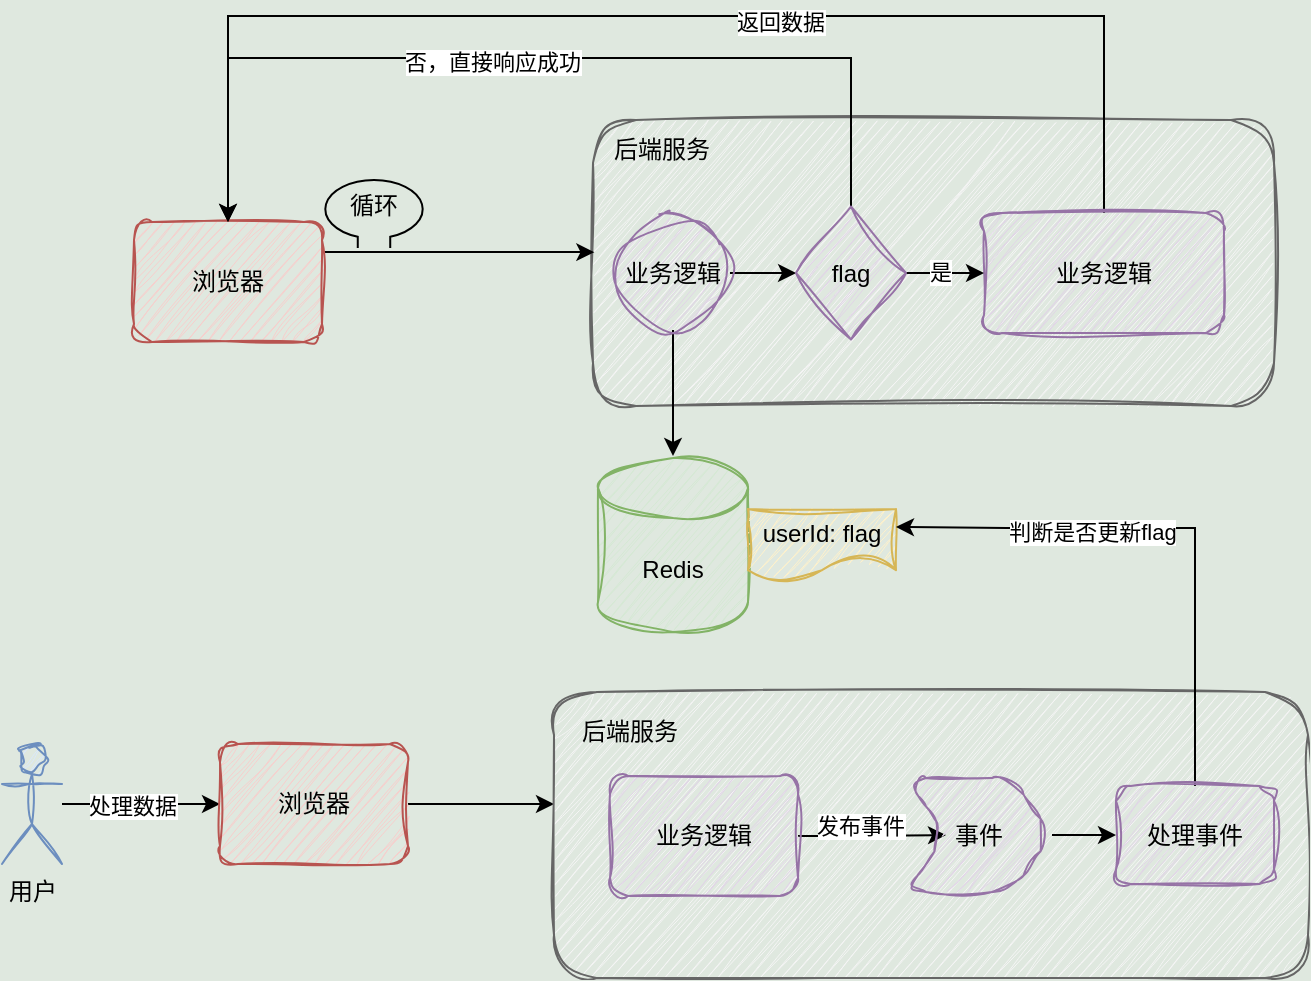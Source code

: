 <mxfile version="24.0.0" type="github">
  <diagram name="第 1 页" id="rKr3Fed1kXl4g8ZNvlNc">
    <mxGraphModel dx="1176" dy="903" grid="0" gridSize="10" guides="1" tooltips="1" connect="1" arrows="1" fold="1" page="1" pageScale="1" pageWidth="827" pageHeight="1169" background="#DFE8DF" math="0" shadow="0">
      <root>
        <mxCell id="0" />
        <mxCell id="1" parent="0" />
        <mxCell id="wEfYcGbgAaQc5KV3uUmz-11" value="" style="rounded=1;whiteSpace=wrap;html=1;fillColor=#f5f5f5;fontColor=#333333;strokeColor=#666666;sketch=1;curveFitting=1;jiggle=2;" vertex="1" parent="1">
          <mxGeometry x="399.5" y="238" width="340.5" height="143" as="geometry" />
        </mxCell>
        <mxCell id="wEfYcGbgAaQc5KV3uUmz-30" style="edgeStyle=orthogonalEdgeStyle;rounded=0;orthogonalLoop=1;jettySize=auto;html=1;entryX=0;entryY=0.5;entryDx=0;entryDy=0;" edge="1" parent="1" source="wEfYcGbgAaQc5KV3uUmz-1" target="wEfYcGbgAaQc5KV3uUmz-29">
          <mxGeometry relative="1" as="geometry" />
        </mxCell>
        <mxCell id="wEfYcGbgAaQc5KV3uUmz-33" value="处理数据" style="edgeLabel;html=1;align=center;verticalAlign=middle;resizable=0;points=[];" vertex="1" connectable="0" parent="wEfYcGbgAaQc5KV3uUmz-30">
          <mxGeometry x="-0.128" y="-1" relative="1" as="geometry">
            <mxPoint as="offset" />
          </mxGeometry>
        </mxCell>
        <mxCell id="wEfYcGbgAaQc5KV3uUmz-1" value="用户" style="shape=umlActor;verticalLabelPosition=bottom;verticalAlign=top;html=1;outlineConnect=0;fillColor=#dae8fc;strokeColor=#6c8ebf;sketch=1;curveFitting=1;jiggle=2;" vertex="1" parent="1">
          <mxGeometry x="104" y="550" width="30" height="60" as="geometry" />
        </mxCell>
        <mxCell id="wEfYcGbgAaQc5KV3uUmz-2" value="Redis" style="shape=cylinder3;whiteSpace=wrap;html=1;boundedLbl=1;backgroundOutline=1;size=15;shadow=0;textShadow=0;fillColor=#d5e8d4;strokeColor=#82b366;sketch=1;curveFitting=1;jiggle=2;fillStyle=auto;labelBackgroundColor=none;labelBorderColor=none;perimeterSpacing=1;" vertex="1" parent="1">
          <mxGeometry x="402" y="407" width="75" height="87" as="geometry" />
        </mxCell>
        <mxCell id="wEfYcGbgAaQc5KV3uUmz-3" value="userId: flag" style="shape=document;whiteSpace=wrap;html=1;boundedLbl=1;fillColor=#fff2cc;strokeColor=#d6b656;sketch=1;curveFitting=1;jiggle=2;" vertex="1" parent="1">
          <mxGeometry x="477" y="432.5" width="74" height="36" as="geometry" />
        </mxCell>
        <mxCell id="wEfYcGbgAaQc5KV3uUmz-7" style="edgeStyle=orthogonalEdgeStyle;rounded=0;orthogonalLoop=1;jettySize=auto;html=1;exitX=1;exitY=0.25;exitDx=0;exitDy=0;entryX=0.002;entryY=0.462;entryDx=0;entryDy=0;entryPerimeter=0;" edge="1" parent="1" source="wEfYcGbgAaQc5KV3uUmz-5" target="wEfYcGbgAaQc5KV3uUmz-11">
          <mxGeometry relative="1" as="geometry">
            <mxPoint x="396" y="302" as="targetPoint" />
          </mxGeometry>
        </mxCell>
        <mxCell id="wEfYcGbgAaQc5KV3uUmz-5" value="浏览器" style="rounded=1;whiteSpace=wrap;html=1;fillColor=#f8cecc;strokeColor=#b85450;shadow=0;textShadow=0;glass=0;sketch=1;curveFitting=1;jiggle=2;" vertex="1" parent="1">
          <mxGeometry x="170" y="289" width="94" height="60" as="geometry" />
        </mxCell>
        <mxCell id="wEfYcGbgAaQc5KV3uUmz-26" style="edgeStyle=orthogonalEdgeStyle;rounded=0;orthogonalLoop=1;jettySize=auto;html=1;exitX=0.5;exitY=0;exitDx=0;exitDy=0;entryX=0.5;entryY=0;entryDx=0;entryDy=0;" edge="1" parent="1" source="wEfYcGbgAaQc5KV3uUmz-9" target="wEfYcGbgAaQc5KV3uUmz-5">
          <mxGeometry relative="1" as="geometry">
            <Array as="points">
              <mxPoint x="655" y="186" />
              <mxPoint x="217" y="186" />
            </Array>
          </mxGeometry>
        </mxCell>
        <mxCell id="wEfYcGbgAaQc5KV3uUmz-27" value="返回数据" style="edgeLabel;html=1;align=center;verticalAlign=middle;resizable=0;points=[];" vertex="1" connectable="0" parent="wEfYcGbgAaQc5KV3uUmz-26">
          <mxGeometry x="-0.183" y="3" relative="1" as="geometry">
            <mxPoint as="offset" />
          </mxGeometry>
        </mxCell>
        <mxCell id="wEfYcGbgAaQc5KV3uUmz-9" value="业务逻辑" style="rounded=1;whiteSpace=wrap;html=1;fillColor=#e1d5e7;strokeColor=#9673a6;sketch=1;curveFitting=1;jiggle=2;glass=0;" vertex="1" parent="1">
          <mxGeometry x="595" y="284.5" width="120" height="60" as="geometry" />
        </mxCell>
        <mxCell id="wEfYcGbgAaQc5KV3uUmz-12" value="后端服务" style="text;html=1;align=center;verticalAlign=middle;whiteSpace=wrap;rounded=0;" vertex="1" parent="1">
          <mxGeometry x="403.5" y="238" width="60" height="30" as="geometry" />
        </mxCell>
        <mxCell id="wEfYcGbgAaQc5KV3uUmz-15" style="edgeStyle=orthogonalEdgeStyle;rounded=0;orthogonalLoop=1;jettySize=auto;html=1;" edge="1" parent="1" source="wEfYcGbgAaQc5KV3uUmz-14" target="wEfYcGbgAaQc5KV3uUmz-2">
          <mxGeometry relative="1" as="geometry" />
        </mxCell>
        <mxCell id="wEfYcGbgAaQc5KV3uUmz-17" value="" style="edgeStyle=orthogonalEdgeStyle;rounded=0;orthogonalLoop=1;jettySize=auto;html=1;" edge="1" parent="1" source="wEfYcGbgAaQc5KV3uUmz-14" target="wEfYcGbgAaQc5KV3uUmz-16">
          <mxGeometry relative="1" as="geometry" />
        </mxCell>
        <mxCell id="wEfYcGbgAaQc5KV3uUmz-14" value="业务逻辑" style="ellipse;whiteSpace=wrap;html=1;aspect=fixed;sketch=1;curveFitting=1;jiggle=2;fillColor=#e1d5e7;strokeColor=#9673a6;" vertex="1" parent="1">
          <mxGeometry x="411" y="286" width="57" height="57" as="geometry" />
        </mxCell>
        <mxCell id="wEfYcGbgAaQc5KV3uUmz-20" value="" style="edgeStyle=orthogonalEdgeStyle;rounded=0;orthogonalLoop=1;jettySize=auto;html=1;" edge="1" parent="1" source="wEfYcGbgAaQc5KV3uUmz-16" target="wEfYcGbgAaQc5KV3uUmz-9">
          <mxGeometry relative="1" as="geometry" />
        </mxCell>
        <mxCell id="wEfYcGbgAaQc5KV3uUmz-28" value="是" style="edgeLabel;html=1;align=center;verticalAlign=middle;resizable=0;points=[];" vertex="1" connectable="0" parent="wEfYcGbgAaQc5KV3uUmz-20">
          <mxGeometry x="-0.125" y="1" relative="1" as="geometry">
            <mxPoint as="offset" />
          </mxGeometry>
        </mxCell>
        <mxCell id="wEfYcGbgAaQc5KV3uUmz-22" style="edgeStyle=orthogonalEdgeStyle;rounded=0;orthogonalLoop=1;jettySize=auto;html=1;entryX=0.5;entryY=0;entryDx=0;entryDy=0;" edge="1" parent="1" source="wEfYcGbgAaQc5KV3uUmz-16" target="wEfYcGbgAaQc5KV3uUmz-5">
          <mxGeometry relative="1" as="geometry">
            <Array as="points">
              <mxPoint x="529" y="207" />
              <mxPoint x="217" y="207" />
            </Array>
          </mxGeometry>
        </mxCell>
        <mxCell id="wEfYcGbgAaQc5KV3uUmz-23" value="否，直接响应成功" style="edgeLabel;html=1;align=center;verticalAlign=middle;resizable=0;points=[];" vertex="1" connectable="0" parent="wEfYcGbgAaQc5KV3uUmz-22">
          <mxGeometry x="0.086" y="2" relative="1" as="geometry">
            <mxPoint as="offset" />
          </mxGeometry>
        </mxCell>
        <mxCell id="wEfYcGbgAaQc5KV3uUmz-16" value="flag" style="rhombus;whiteSpace=wrap;html=1;fillColor=#e1d5e7;strokeColor=#9673a6;sketch=1;curveFitting=1;jiggle=2;" vertex="1" parent="1">
          <mxGeometry x="501" y="281.25" width="55" height="66.5" as="geometry" />
        </mxCell>
        <mxCell id="wEfYcGbgAaQc5KV3uUmz-31" style="edgeStyle=orthogonalEdgeStyle;rounded=0;orthogonalLoop=1;jettySize=auto;html=1;" edge="1" parent="1" source="wEfYcGbgAaQc5KV3uUmz-29">
          <mxGeometry relative="1" as="geometry">
            <mxPoint x="380.0" y="580" as="targetPoint" />
          </mxGeometry>
        </mxCell>
        <mxCell id="wEfYcGbgAaQc5KV3uUmz-29" value="浏览器" style="rounded=1;whiteSpace=wrap;html=1;fillColor=#f8cecc;strokeColor=#b85450;shadow=0;textShadow=0;glass=0;sketch=1;curveFitting=1;jiggle=2;" vertex="1" parent="1">
          <mxGeometry x="213" y="550" width="94" height="60" as="geometry" />
        </mxCell>
        <mxCell id="wEfYcGbgAaQc5KV3uUmz-35" value="" style="rounded=1;whiteSpace=wrap;html=1;fillColor=#f5f5f5;fontColor=#333333;strokeColor=#666666;sketch=1;curveFitting=1;jiggle=2;" vertex="1" parent="1">
          <mxGeometry x="380" y="524" width="377" height="143" as="geometry" />
        </mxCell>
        <mxCell id="wEfYcGbgAaQc5KV3uUmz-36" value="后端服务" style="text;html=1;align=center;verticalAlign=middle;whiteSpace=wrap;rounded=0;" vertex="1" parent="1">
          <mxGeometry x="388" y="529" width="60" height="30" as="geometry" />
        </mxCell>
        <mxCell id="wEfYcGbgAaQc5KV3uUmz-39" value="" style="edgeStyle=orthogonalEdgeStyle;rounded=0;orthogonalLoop=1;jettySize=auto;html=1;" edge="1" parent="1" source="wEfYcGbgAaQc5KV3uUmz-37" target="wEfYcGbgAaQc5KV3uUmz-38">
          <mxGeometry relative="1" as="geometry" />
        </mxCell>
        <mxCell id="wEfYcGbgAaQc5KV3uUmz-40" value="发布事件" style="edgeLabel;html=1;align=center;verticalAlign=middle;resizable=0;points=[];" vertex="1" connectable="0" parent="wEfYcGbgAaQc5KV3uUmz-39">
          <mxGeometry x="-0.346" y="-6" relative="1" as="geometry">
            <mxPoint x="6" y="-11" as="offset" />
          </mxGeometry>
        </mxCell>
        <mxCell id="wEfYcGbgAaQc5KV3uUmz-37" value="业务逻辑" style="rounded=1;whiteSpace=wrap;html=1;sketch=1;curveFitting=1;jiggle=2;fillColor=#e1d5e7;strokeColor=#9673a6;" vertex="1" parent="1">
          <mxGeometry x="408" y="566" width="94" height="60" as="geometry" />
        </mxCell>
        <mxCell id="wEfYcGbgAaQc5KV3uUmz-42" value="" style="edgeStyle=orthogonalEdgeStyle;rounded=0;orthogonalLoop=1;jettySize=auto;html=1;" edge="1" parent="1" source="wEfYcGbgAaQc5KV3uUmz-38" target="wEfYcGbgAaQc5KV3uUmz-41">
          <mxGeometry relative="1" as="geometry" />
        </mxCell>
        <mxCell id="wEfYcGbgAaQc5KV3uUmz-38" value="事件" style="shape=step;perimeter=stepPerimeter;whiteSpace=wrap;html=1;fixedSize=1;fillColor=#e1d5e7;strokeColor=#9673a6;rounded=1;sketch=1;curveFitting=1;jiggle=2;" vertex="1" parent="1">
          <mxGeometry x="556" y="567" width="73" height="57" as="geometry" />
        </mxCell>
        <mxCell id="wEfYcGbgAaQc5KV3uUmz-44" style="edgeStyle=orthogonalEdgeStyle;rounded=0;orthogonalLoop=1;jettySize=auto;html=1;entryX=1;entryY=0.25;entryDx=0;entryDy=0;" edge="1" parent="1" source="wEfYcGbgAaQc5KV3uUmz-41" target="wEfYcGbgAaQc5KV3uUmz-3">
          <mxGeometry relative="1" as="geometry">
            <Array as="points">
              <mxPoint x="701" y="442" />
              <mxPoint x="606" y="442" />
            </Array>
          </mxGeometry>
        </mxCell>
        <mxCell id="wEfYcGbgAaQc5KV3uUmz-45" value="判断是否更新flag" style="edgeLabel;html=1;align=center;verticalAlign=middle;resizable=0;points=[];" vertex="1" connectable="0" parent="wEfYcGbgAaQc5KV3uUmz-44">
          <mxGeometry x="0.295" y="2" relative="1" as="geometry">
            <mxPoint as="offset" />
          </mxGeometry>
        </mxCell>
        <mxCell id="wEfYcGbgAaQc5KV3uUmz-41" value="处理事件" style="whiteSpace=wrap;html=1;fillColor=#e1d5e7;strokeColor=#9673a6;rounded=1;sketch=1;curveFitting=1;jiggle=2;" vertex="1" parent="1">
          <mxGeometry x="661" y="571" width="79" height="49" as="geometry" />
        </mxCell>
        <mxCell id="wEfYcGbgAaQc5KV3uUmz-46" value="" style="verticalLabelPosition=bottom;shadow=0;dashed=0;align=center;html=1;verticalAlign=top;shape=mxgraph.electrical.radio.loop_antenna;" vertex="1" parent="1">
          <mxGeometry x="264" y="268" width="52" height="34" as="geometry" />
        </mxCell>
        <mxCell id="wEfYcGbgAaQc5KV3uUmz-47" value="循环" style="text;html=1;align=center;verticalAlign=middle;whiteSpace=wrap;rounded=0;" vertex="1" parent="1">
          <mxGeometry x="260" y="266" width="60" height="30" as="geometry" />
        </mxCell>
      </root>
    </mxGraphModel>
  </diagram>
</mxfile>
